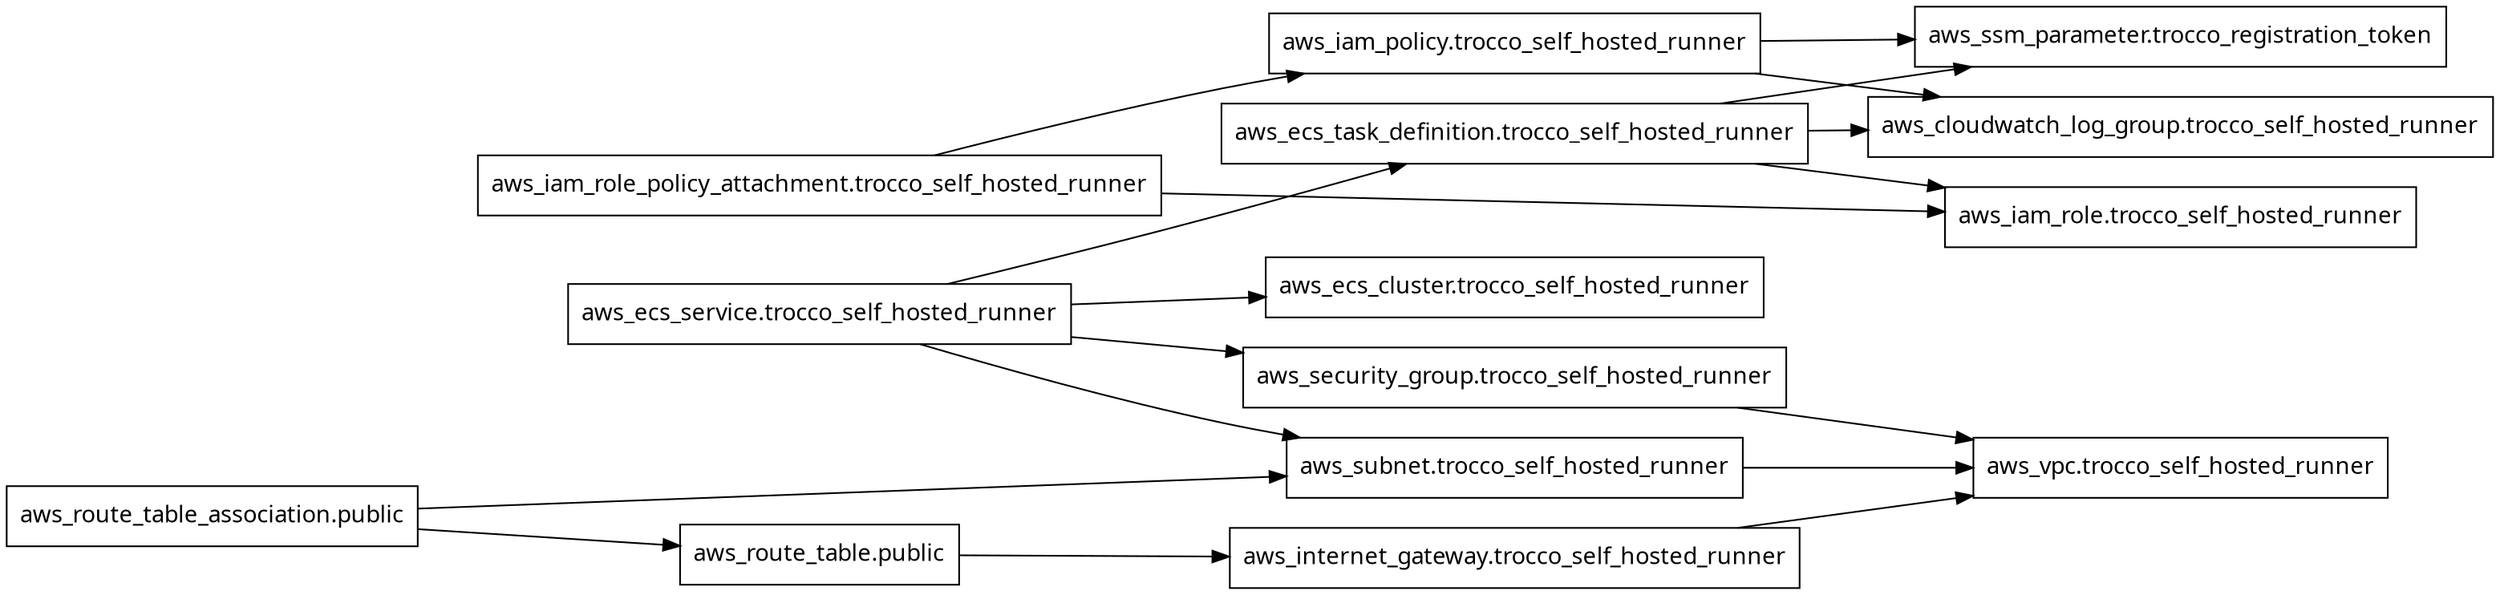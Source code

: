 digraph G {
  rankdir = "LR";
  node [shape = rect, fontname = "sans-serif"];
  "aws_cloudwatch_log_group.trocco_self_hosted_runner" [label="aws_cloudwatch_log_group.trocco_self_hosted_runner"];
  "aws_ecs_cluster.trocco_self_hosted_runner" [label="aws_ecs_cluster.trocco_self_hosted_runner"];
  "aws_ecs_service.trocco_self_hosted_runner" [label="aws_ecs_service.trocco_self_hosted_runner"];
  "aws_ecs_task_definition.trocco_self_hosted_runner" [label="aws_ecs_task_definition.trocco_self_hosted_runner"];
  "aws_iam_policy.trocco_self_hosted_runner" [label="aws_iam_policy.trocco_self_hosted_runner"];
  "aws_iam_role.trocco_self_hosted_runner" [label="aws_iam_role.trocco_self_hosted_runner"];
  "aws_iam_role_policy_attachment.trocco_self_hosted_runner" [label="aws_iam_role_policy_attachment.trocco_self_hosted_runner"];
  "aws_internet_gateway.trocco_self_hosted_runner" [label="aws_internet_gateway.trocco_self_hosted_runner"];
  "aws_route_table.public" [label="aws_route_table.public"];
  "aws_route_table_association.public" [label="aws_route_table_association.public"];
  "aws_security_group.trocco_self_hosted_runner" [label="aws_security_group.trocco_self_hosted_runner"];
  "aws_ssm_parameter.trocco_registration_token" [label="aws_ssm_parameter.trocco_registration_token"];
  "aws_subnet.trocco_self_hosted_runner" [label="aws_subnet.trocco_self_hosted_runner"];
  "aws_vpc.trocco_self_hosted_runner" [label="aws_vpc.trocco_self_hosted_runner"];
  "aws_ecs_service.trocco_self_hosted_runner" -> "aws_ecs_cluster.trocco_self_hosted_runner";
  "aws_ecs_service.trocco_self_hosted_runner" -> "aws_ecs_task_definition.trocco_self_hosted_runner";
  "aws_ecs_service.trocco_self_hosted_runner" -> "aws_security_group.trocco_self_hosted_runner";
  "aws_ecs_service.trocco_self_hosted_runner" -> "aws_subnet.trocco_self_hosted_runner";
  "aws_ecs_task_definition.trocco_self_hosted_runner" -> "aws_cloudwatch_log_group.trocco_self_hosted_runner";
  "aws_ecs_task_definition.trocco_self_hosted_runner" -> "aws_iam_role.trocco_self_hosted_runner";
  "aws_ecs_task_definition.trocco_self_hosted_runner" -> "aws_ssm_parameter.trocco_registration_token";
  "aws_iam_policy.trocco_self_hosted_runner" -> "aws_cloudwatch_log_group.trocco_self_hosted_runner";
  "aws_iam_policy.trocco_self_hosted_runner" -> "aws_ssm_parameter.trocco_registration_token";
  "aws_iam_role_policy_attachment.trocco_self_hosted_runner" -> "aws_iam_policy.trocco_self_hosted_runner";
  "aws_iam_role_policy_attachment.trocco_self_hosted_runner" -> "aws_iam_role.trocco_self_hosted_runner";
  "aws_internet_gateway.trocco_self_hosted_runner" -> "aws_vpc.trocco_self_hosted_runner";
  "aws_route_table.public" -> "aws_internet_gateway.trocco_self_hosted_runner";
  "aws_route_table_association.public" -> "aws_route_table.public";
  "aws_route_table_association.public" -> "aws_subnet.trocco_self_hosted_runner";
  "aws_security_group.trocco_self_hosted_runner" -> "aws_vpc.trocco_self_hosted_runner";
  "aws_subnet.trocco_self_hosted_runner" -> "aws_vpc.trocco_self_hosted_runner";
}
